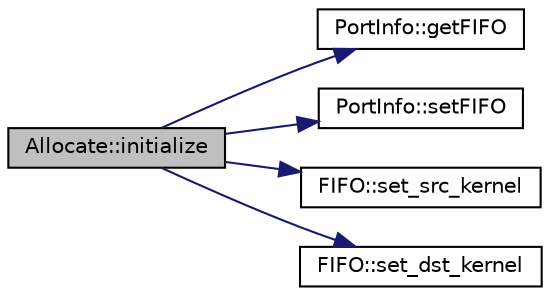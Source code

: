 digraph "Allocate::initialize"
{
 // INTERACTIVE_SVG=YES
  bgcolor="transparent";
  edge [fontname="Helvetica",fontsize="10",labelfontname="Helvetica",labelfontsize="10"];
  node [fontname="Helvetica",fontsize="10",shape=record];
  rankdir="LR";
  Node1 [label="Allocate::initialize",height=0.2,width=0.4,color="black", fillcolor="grey75", style="filled", fontcolor="black"];
  Node1 -> Node2 [color="midnightblue",fontsize="10",style="solid",fontname="Helvetica"];
  Node2 [label="PortInfo::getFIFO",height=0.2,width=0.4,color="black",URL="$struct_port_info.html#a483d162fbe356e07381c6c5cfccb4f48"];
  Node1 -> Node3 [color="midnightblue",fontsize="10",style="solid",fontname="Helvetica"];
  Node3 [label="PortInfo::setFIFO",height=0.2,width=0.4,color="black",URL="$struct_port_info.html#a43a57cd624dcc44ccd9dcaba1d07a000"];
  Node1 -> Node4 [color="midnightblue",fontsize="10",style="solid",fontname="Helvetica"];
  Node4 [label="FIFO::set_src_kernel",height=0.2,width=0.4,color="black",URL="$class_f_i_f_o.html#aa9c1f679b4e2585047af2c09a2518209"];
  Node1 -> Node5 [color="midnightblue",fontsize="10",style="solid",fontname="Helvetica"];
  Node5 [label="FIFO::set_dst_kernel",height=0.2,width=0.4,color="black",URL="$class_f_i_f_o.html#a11422695c75c05ad2c60e662553f2667"];
}

